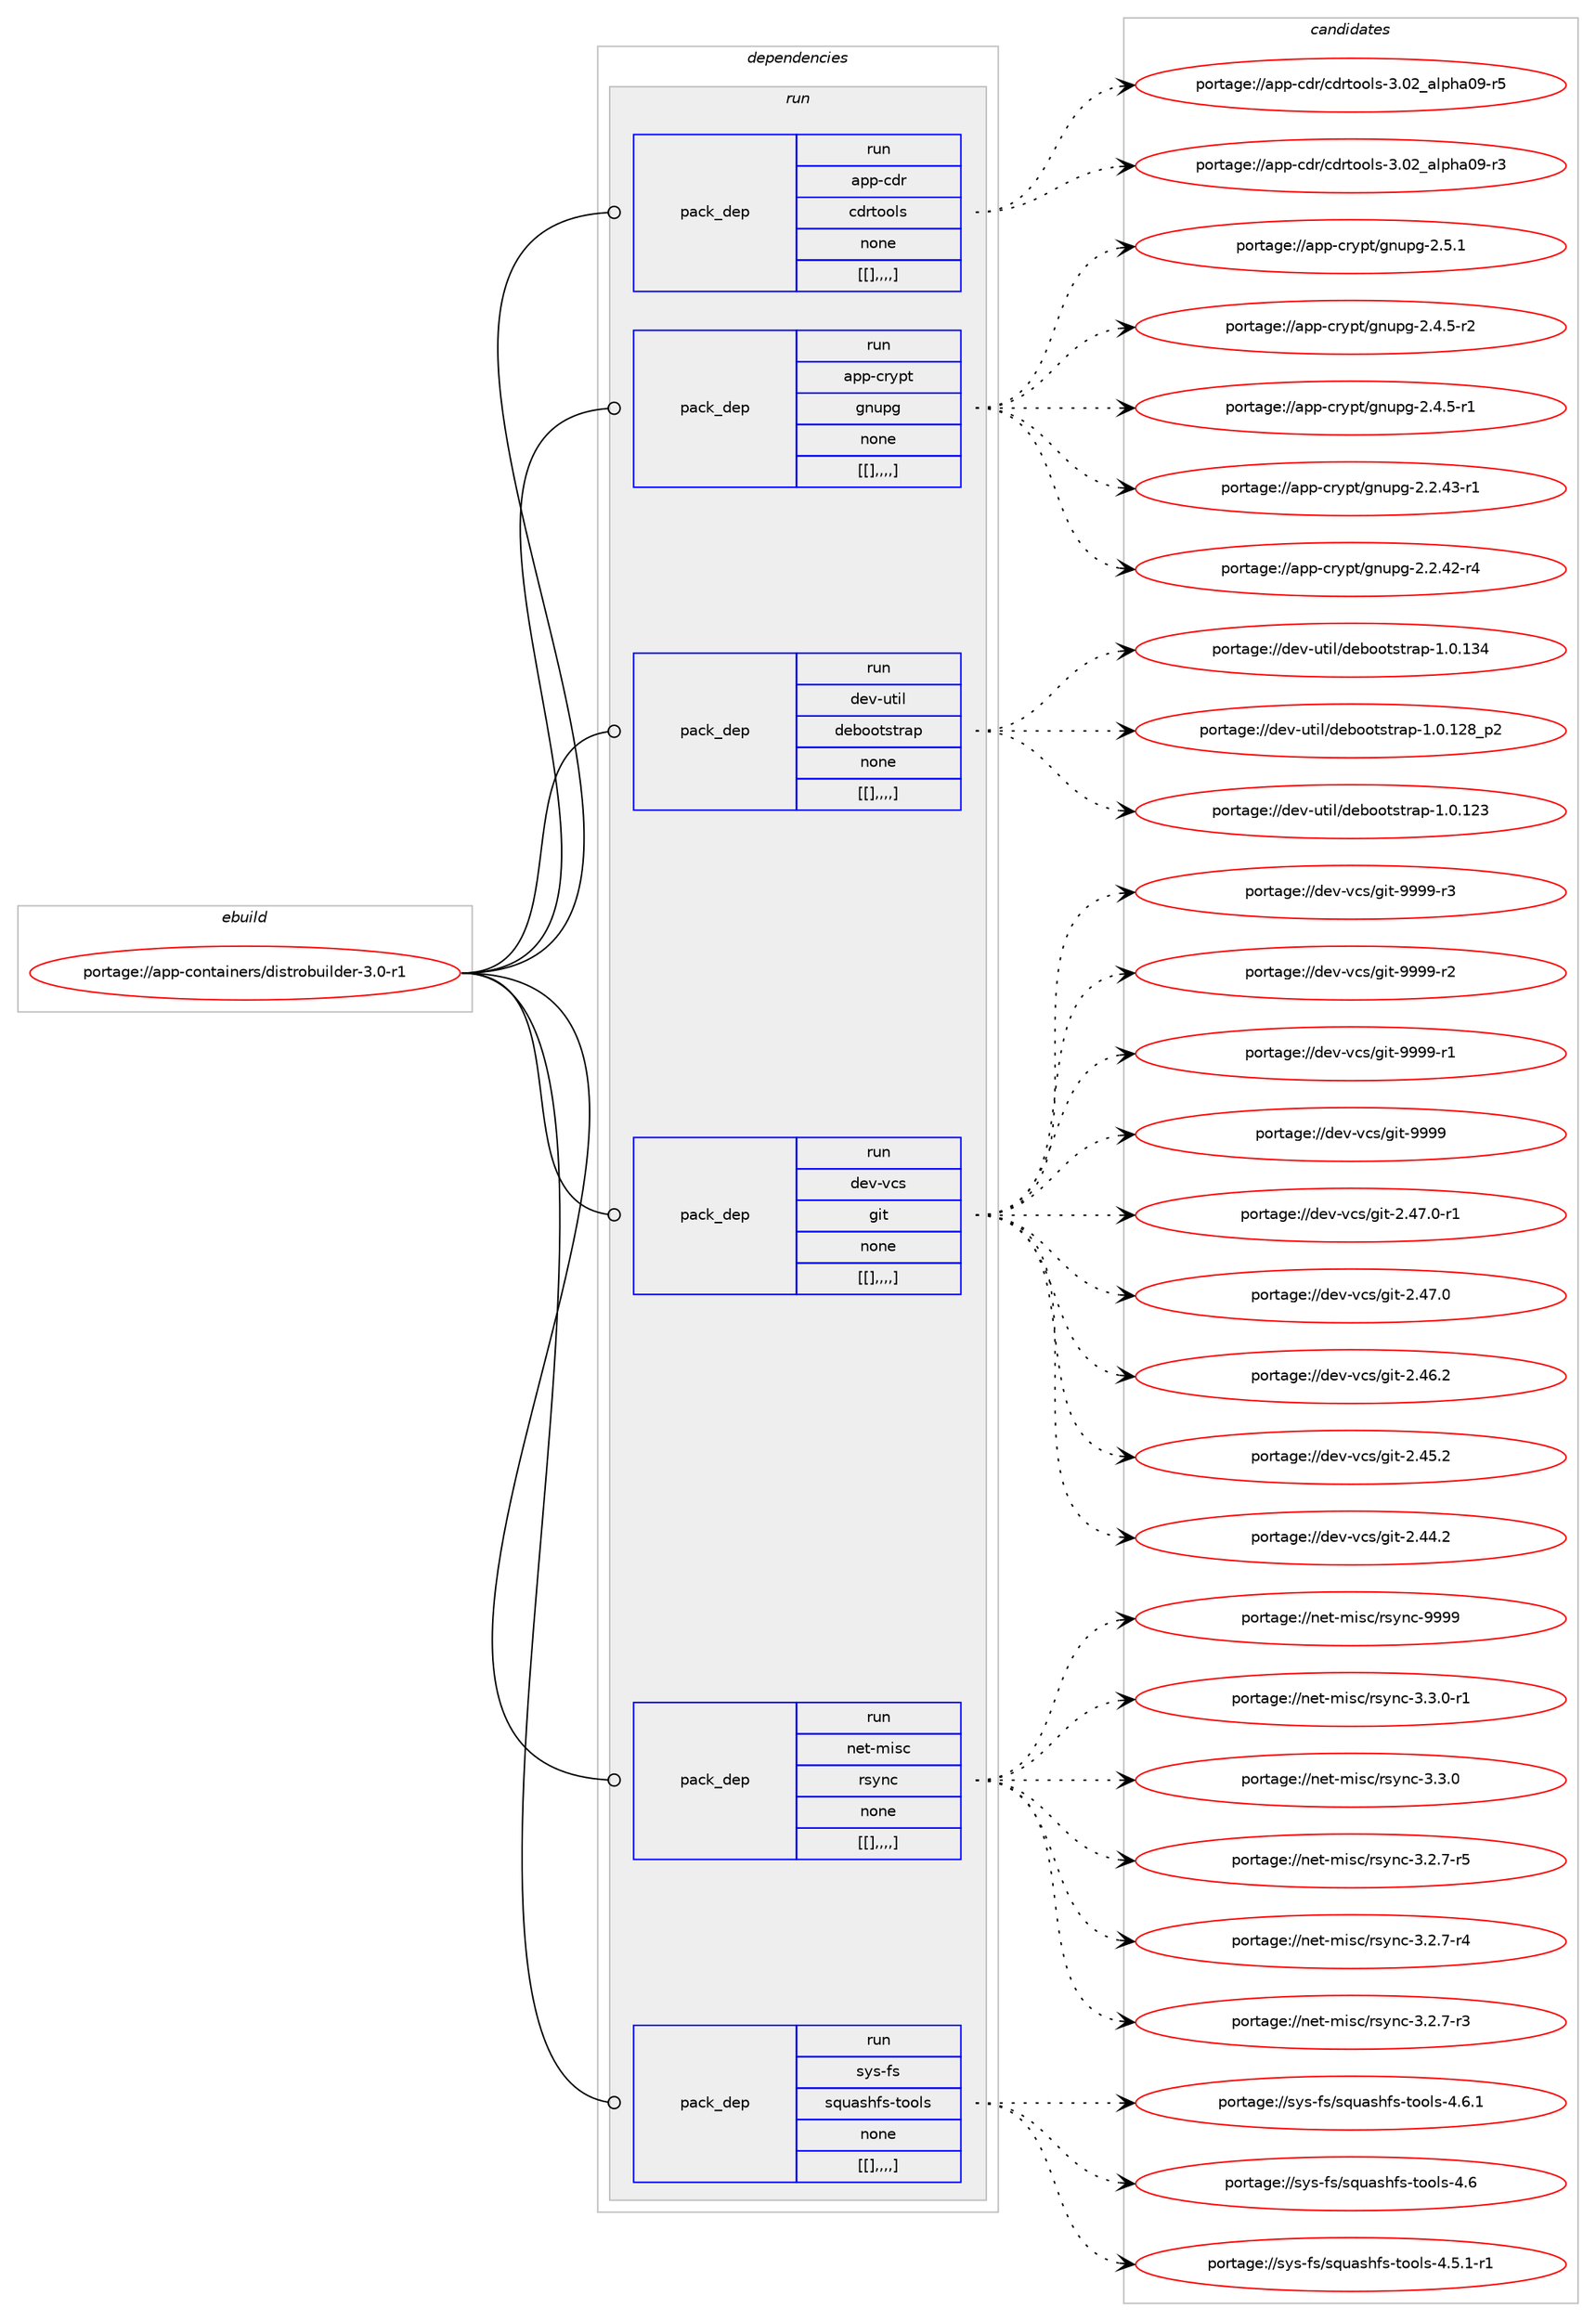 digraph prolog {

# *************
# Graph options
# *************

newrank=true;
concentrate=true;
compound=true;
graph [rankdir=LR,fontname=Helvetica,fontsize=10,ranksep=1.5];#, ranksep=2.5, nodesep=0.2];
edge  [arrowhead=vee];
node  [fontname=Helvetica,fontsize=10];

# **********
# The ebuild
# **********

subgraph cluster_leftcol {
color=gray;
label=<<i>ebuild</i>>;
id [label="portage://app-containers/distrobuilder-3.0-r1", color=red, width=4, href="../app-containers/distrobuilder-3.0-r1.svg"];
}

# ****************
# The dependencies
# ****************

subgraph cluster_midcol {
color=gray;
label=<<i>dependencies</i>>;
subgraph cluster_compile {
fillcolor="#eeeeee";
style=filled;
label=<<i>compile</i>>;
}
subgraph cluster_compileandrun {
fillcolor="#eeeeee";
style=filled;
label=<<i>compile and run</i>>;
}
subgraph cluster_run {
fillcolor="#eeeeee";
style=filled;
label=<<i>run</i>>;
subgraph pack8196 {
dependency11538 [label=<<TABLE BORDER="0" CELLBORDER="1" CELLSPACING="0" CELLPADDING="4" WIDTH="220"><TR><TD ROWSPAN="6" CELLPADDING="30">pack_dep</TD></TR><TR><TD WIDTH="110">run</TD></TR><TR><TD>app-cdr</TD></TR><TR><TD>cdrtools</TD></TR><TR><TD>none</TD></TR><TR><TD>[[],,,,]</TD></TR></TABLE>>, shape=none, color=blue];
}
id:e -> dependency11538:w [weight=20,style="solid",arrowhead="odot"];
subgraph pack8232 {
dependency11540 [label=<<TABLE BORDER="0" CELLBORDER="1" CELLSPACING="0" CELLPADDING="4" WIDTH="220"><TR><TD ROWSPAN="6" CELLPADDING="30">pack_dep</TD></TR><TR><TD WIDTH="110">run</TD></TR><TR><TD>app-crypt</TD></TR><TR><TD>gnupg</TD></TR><TR><TD>none</TD></TR><TR><TD>[[],,,,]</TD></TR></TABLE>>, shape=none, color=blue];
}
id:e -> dependency11540:w [weight=20,style="solid",arrowhead="odot"];
subgraph pack8247 {
dependency11556 [label=<<TABLE BORDER="0" CELLBORDER="1" CELLSPACING="0" CELLPADDING="4" WIDTH="220"><TR><TD ROWSPAN="6" CELLPADDING="30">pack_dep</TD></TR><TR><TD WIDTH="110">run</TD></TR><TR><TD>dev-util</TD></TR><TR><TD>debootstrap</TD></TR><TR><TD>none</TD></TR><TR><TD>[[],,,,]</TD></TR></TABLE>>, shape=none, color=blue];
}
id:e -> dependency11556:w [weight=20,style="solid",arrowhead="odot"];
subgraph pack8259 {
dependency11618 [label=<<TABLE BORDER="0" CELLBORDER="1" CELLSPACING="0" CELLPADDING="4" WIDTH="220"><TR><TD ROWSPAN="6" CELLPADDING="30">pack_dep</TD></TR><TR><TD WIDTH="110">run</TD></TR><TR><TD>dev-vcs</TD></TR><TR><TD>git</TD></TR><TR><TD>none</TD></TR><TR><TD>[[],,,,]</TD></TR></TABLE>>, shape=none, color=blue];
}
id:e -> dependency11618:w [weight=20,style="solid",arrowhead="odot"];
subgraph pack8308 {
dependency11634 [label=<<TABLE BORDER="0" CELLBORDER="1" CELLSPACING="0" CELLPADDING="4" WIDTH="220"><TR><TD ROWSPAN="6" CELLPADDING="30">pack_dep</TD></TR><TR><TD WIDTH="110">run</TD></TR><TR><TD>net-misc</TD></TR><TR><TD>rsync</TD></TR><TR><TD>none</TD></TR><TR><TD>[[],,,,]</TD></TR></TABLE>>, shape=none, color=blue];
}
id:e -> dependency11634:w [weight=20,style="solid",arrowhead="odot"];
subgraph pack8336 {
dependency11672 [label=<<TABLE BORDER="0" CELLBORDER="1" CELLSPACING="0" CELLPADDING="4" WIDTH="220"><TR><TD ROWSPAN="6" CELLPADDING="30">pack_dep</TD></TR><TR><TD WIDTH="110">run</TD></TR><TR><TD>sys-fs</TD></TR><TR><TD>squashfs-tools</TD></TR><TR><TD>none</TD></TR><TR><TD>[[],,,,]</TD></TR></TABLE>>, shape=none, color=blue];
}
id:e -> dependency11672:w [weight=20,style="solid",arrowhead="odot"];
}
}

# **************
# The candidates
# **************

subgraph cluster_choices {
rank=same;
color=gray;
label=<<i>candidates</i>>;

subgraph choice7556 {
color=black;
nodesep=1;
choice9711211245991001144799100114116111111108115455146485095971081121049748574511453 [label="portage://app-cdr/cdrtools-3.02_alpha09-r5", color=red, width=4,href="../app-cdr/cdrtools-3.02_alpha09-r5.svg"];
choice9711211245991001144799100114116111111108115455146485095971081121049748574511451 [label="portage://app-cdr/cdrtools-3.02_alpha09-r3", color=red, width=4,href="../app-cdr/cdrtools-3.02_alpha09-r3.svg"];
dependency11538:e -> choice9711211245991001144799100114116111111108115455146485095971081121049748574511453:w [style=dotted,weight="100"];
dependency11538:e -> choice9711211245991001144799100114116111111108115455146485095971081121049748574511451:w [style=dotted,weight="100"];
}
subgraph choice7564 {
color=black;
nodesep=1;
choice97112112459911412111211647103110117112103455046534649 [label="portage://app-crypt/gnupg-2.5.1", color=red, width=4,href="../app-crypt/gnupg-2.5.1.svg"];
choice971121124599114121112116471031101171121034550465246534511450 [label="portage://app-crypt/gnupg-2.4.5-r2", color=red, width=4,href="../app-crypt/gnupg-2.4.5-r2.svg"];
choice971121124599114121112116471031101171121034550465246534511449 [label="portage://app-crypt/gnupg-2.4.5-r1", color=red, width=4,href="../app-crypt/gnupg-2.4.5-r1.svg"];
choice97112112459911412111211647103110117112103455046504652514511449 [label="portage://app-crypt/gnupg-2.2.43-r1", color=red, width=4,href="../app-crypt/gnupg-2.2.43-r1.svg"];
choice97112112459911412111211647103110117112103455046504652504511452 [label="portage://app-crypt/gnupg-2.2.42-r4", color=red, width=4,href="../app-crypt/gnupg-2.2.42-r4.svg"];
dependency11540:e -> choice97112112459911412111211647103110117112103455046534649:w [style=dotted,weight="100"];
dependency11540:e -> choice971121124599114121112116471031101171121034550465246534511450:w [style=dotted,weight="100"];
dependency11540:e -> choice971121124599114121112116471031101171121034550465246534511449:w [style=dotted,weight="100"];
dependency11540:e -> choice97112112459911412111211647103110117112103455046504652514511449:w [style=dotted,weight="100"];
dependency11540:e -> choice97112112459911412111211647103110117112103455046504652504511452:w [style=dotted,weight="100"];
}
subgraph choice7586 {
color=black;
nodesep=1;
choice100101118451171161051084710010198111111116115116114971124549464846495152 [label="portage://dev-util/debootstrap-1.0.134", color=red, width=4,href="../dev-util/debootstrap-1.0.134.svg"];
choice1001011184511711610510847100101981111111161151161149711245494648464950569511250 [label="portage://dev-util/debootstrap-1.0.128_p2", color=red, width=4,href="../dev-util/debootstrap-1.0.128_p2.svg"];
choice100101118451171161051084710010198111111116115116114971124549464846495051 [label="portage://dev-util/debootstrap-1.0.123", color=red, width=4,href="../dev-util/debootstrap-1.0.123.svg"];
dependency11556:e -> choice100101118451171161051084710010198111111116115116114971124549464846495152:w [style=dotted,weight="100"];
dependency11556:e -> choice1001011184511711610510847100101981111111161151161149711245494648464950569511250:w [style=dotted,weight="100"];
dependency11556:e -> choice100101118451171161051084710010198111111116115116114971124549464846495051:w [style=dotted,weight="100"];
}
subgraph choice7668 {
color=black;
nodesep=1;
choice10010111845118991154710310511645575757574511451 [label="portage://dev-vcs/git-9999-r3", color=red, width=4,href="../dev-vcs/git-9999-r3.svg"];
choice10010111845118991154710310511645575757574511450 [label="portage://dev-vcs/git-9999-r2", color=red, width=4,href="../dev-vcs/git-9999-r2.svg"];
choice10010111845118991154710310511645575757574511449 [label="portage://dev-vcs/git-9999-r1", color=red, width=4,href="../dev-vcs/git-9999-r1.svg"];
choice1001011184511899115471031051164557575757 [label="portage://dev-vcs/git-9999", color=red, width=4,href="../dev-vcs/git-9999.svg"];
choice100101118451189911547103105116455046525546484511449 [label="portage://dev-vcs/git-2.47.0-r1", color=red, width=4,href="../dev-vcs/git-2.47.0-r1.svg"];
choice10010111845118991154710310511645504652554648 [label="portage://dev-vcs/git-2.47.0", color=red, width=4,href="../dev-vcs/git-2.47.0.svg"];
choice10010111845118991154710310511645504652544650 [label="portage://dev-vcs/git-2.46.2", color=red, width=4,href="../dev-vcs/git-2.46.2.svg"];
choice10010111845118991154710310511645504652534650 [label="portage://dev-vcs/git-2.45.2", color=red, width=4,href="../dev-vcs/git-2.45.2.svg"];
choice10010111845118991154710310511645504652524650 [label="portage://dev-vcs/git-2.44.2", color=red, width=4,href="../dev-vcs/git-2.44.2.svg"];
dependency11618:e -> choice10010111845118991154710310511645575757574511451:w [style=dotted,weight="100"];
dependency11618:e -> choice10010111845118991154710310511645575757574511450:w [style=dotted,weight="100"];
dependency11618:e -> choice10010111845118991154710310511645575757574511449:w [style=dotted,weight="100"];
dependency11618:e -> choice1001011184511899115471031051164557575757:w [style=dotted,weight="100"];
dependency11618:e -> choice100101118451189911547103105116455046525546484511449:w [style=dotted,weight="100"];
dependency11618:e -> choice10010111845118991154710310511645504652554648:w [style=dotted,weight="100"];
dependency11618:e -> choice10010111845118991154710310511645504652544650:w [style=dotted,weight="100"];
dependency11618:e -> choice10010111845118991154710310511645504652534650:w [style=dotted,weight="100"];
dependency11618:e -> choice10010111845118991154710310511645504652524650:w [style=dotted,weight="100"];
}
subgraph choice7686 {
color=black;
nodesep=1;
choice110101116451091051159947114115121110994557575757 [label="portage://net-misc/rsync-9999", color=red, width=4,href="../net-misc/rsync-9999.svg"];
choice110101116451091051159947114115121110994551465146484511449 [label="portage://net-misc/rsync-3.3.0-r1", color=red, width=4,href="../net-misc/rsync-3.3.0-r1.svg"];
choice11010111645109105115994711411512111099455146514648 [label="portage://net-misc/rsync-3.3.0", color=red, width=4,href="../net-misc/rsync-3.3.0.svg"];
choice110101116451091051159947114115121110994551465046554511453 [label="portage://net-misc/rsync-3.2.7-r5", color=red, width=4,href="../net-misc/rsync-3.2.7-r5.svg"];
choice110101116451091051159947114115121110994551465046554511452 [label="portage://net-misc/rsync-3.2.7-r4", color=red, width=4,href="../net-misc/rsync-3.2.7-r4.svg"];
choice110101116451091051159947114115121110994551465046554511451 [label="portage://net-misc/rsync-3.2.7-r3", color=red, width=4,href="../net-misc/rsync-3.2.7-r3.svg"];
dependency11634:e -> choice110101116451091051159947114115121110994557575757:w [style=dotted,weight="100"];
dependency11634:e -> choice110101116451091051159947114115121110994551465146484511449:w [style=dotted,weight="100"];
dependency11634:e -> choice11010111645109105115994711411512111099455146514648:w [style=dotted,weight="100"];
dependency11634:e -> choice110101116451091051159947114115121110994551465046554511453:w [style=dotted,weight="100"];
dependency11634:e -> choice110101116451091051159947114115121110994551465046554511452:w [style=dotted,weight="100"];
dependency11634:e -> choice110101116451091051159947114115121110994551465046554511451:w [style=dotted,weight="100"];
}
subgraph choice7700 {
color=black;
nodesep=1;
choice11512111545102115471151131179711510410211545116111111108115455246544649 [label="portage://sys-fs/squashfs-tools-4.6.1", color=red, width=4,href="../sys-fs/squashfs-tools-4.6.1.svg"];
choice1151211154510211547115113117971151041021154511611111110811545524654 [label="portage://sys-fs/squashfs-tools-4.6", color=red, width=4,href="../sys-fs/squashfs-tools-4.6.svg"];
choice115121115451021154711511311797115104102115451161111111081154552465346494511449 [label="portage://sys-fs/squashfs-tools-4.5.1-r1", color=red, width=4,href="../sys-fs/squashfs-tools-4.5.1-r1.svg"];
dependency11672:e -> choice11512111545102115471151131179711510410211545116111111108115455246544649:w [style=dotted,weight="100"];
dependency11672:e -> choice1151211154510211547115113117971151041021154511611111110811545524654:w [style=dotted,weight="100"];
dependency11672:e -> choice115121115451021154711511311797115104102115451161111111081154552465346494511449:w [style=dotted,weight="100"];
}
}

}

